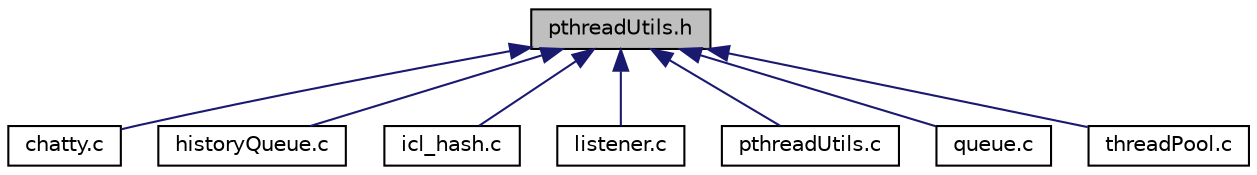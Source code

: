 digraph "pthreadUtils.h"
{
  edge [fontname="Helvetica",fontsize="10",labelfontname="Helvetica",labelfontsize="10"];
  node [fontname="Helvetica",fontsize="10",shape=record];
  Node2 [label="pthreadUtils.h",height=0.2,width=0.4,color="black", fillcolor="grey75", style="filled", fontcolor="black"];
  Node2 -> Node3 [dir="back",color="midnightblue",fontsize="10",style="solid",fontname="Helvetica"];
  Node3 [label="chatty.c",height=0.2,width=0.4,color="black", fillcolor="white", style="filled",URL="$chatty_8c.html",tooltip="File principale del server chatterbox. "];
  Node2 -> Node4 [dir="back",color="midnightblue",fontsize="10",style="solid",fontname="Helvetica"];
  Node4 [label="historyQueue.c",height=0.2,width=0.4,color="black", fillcolor="white", style="filled",URL="$historyQueue_8c.html",tooltip="file che implementa le code dei messaggi ricevuti da un client "];
  Node2 -> Node5 [dir="back",color="midnightblue",fontsize="10",style="solid",fontname="Helvetica"];
  Node5 [label="icl_hash.c",height=0.2,width=0.4,color="black", fillcolor="white", style="filled",URL="$icl__hash_8c.html",tooltip="Dependency free hash table implementation, slightly modified by Remo Andreoli to implement section lo..."];
  Node2 -> Node6 [dir="back",color="midnightblue",fontsize="10",style="solid",fontname="Helvetica"];
  Node6 [label="listener.c",height=0.2,width=0.4,color="black", fillcolor="white", style="filled",URL="$listener_8c.html",tooltip="implementazione delle funzioni del listener in server.h "];
  Node2 -> Node7 [dir="back",color="midnightblue",fontsize="10",style="solid",fontname="Helvetica"];
  Node7 [label="pthreadUtils.c",height=0.2,width=0.4,color="black", fillcolor="white", style="filled",URL="$pthreadUtils_8c.html",tooltip="file che implementa la gestione degli errori per pthread.h "];
  Node2 -> Node8 [dir="back",color="midnightblue",fontsize="10",style="solid",fontname="Helvetica"];
  Node8 [label="queue.c",height=0.2,width=0.4,color="black", fillcolor="white", style="filled",URL="$queue_8c.html",tooltip="File di implementazione dell&#39;interfaccia per la coda, aggiunte alcune funzioni in fondo..."];
  Node2 -> Node9 [dir="back",color="midnightblue",fontsize="10",style="solid",fontname="Helvetica"];
  Node9 [label="threadPool.c",height=0.2,width=0.4,color="black", fillcolor="white", style="filled",URL="$threadPool_8c.html",tooltip="Implementazione del threadpool. "];
}
